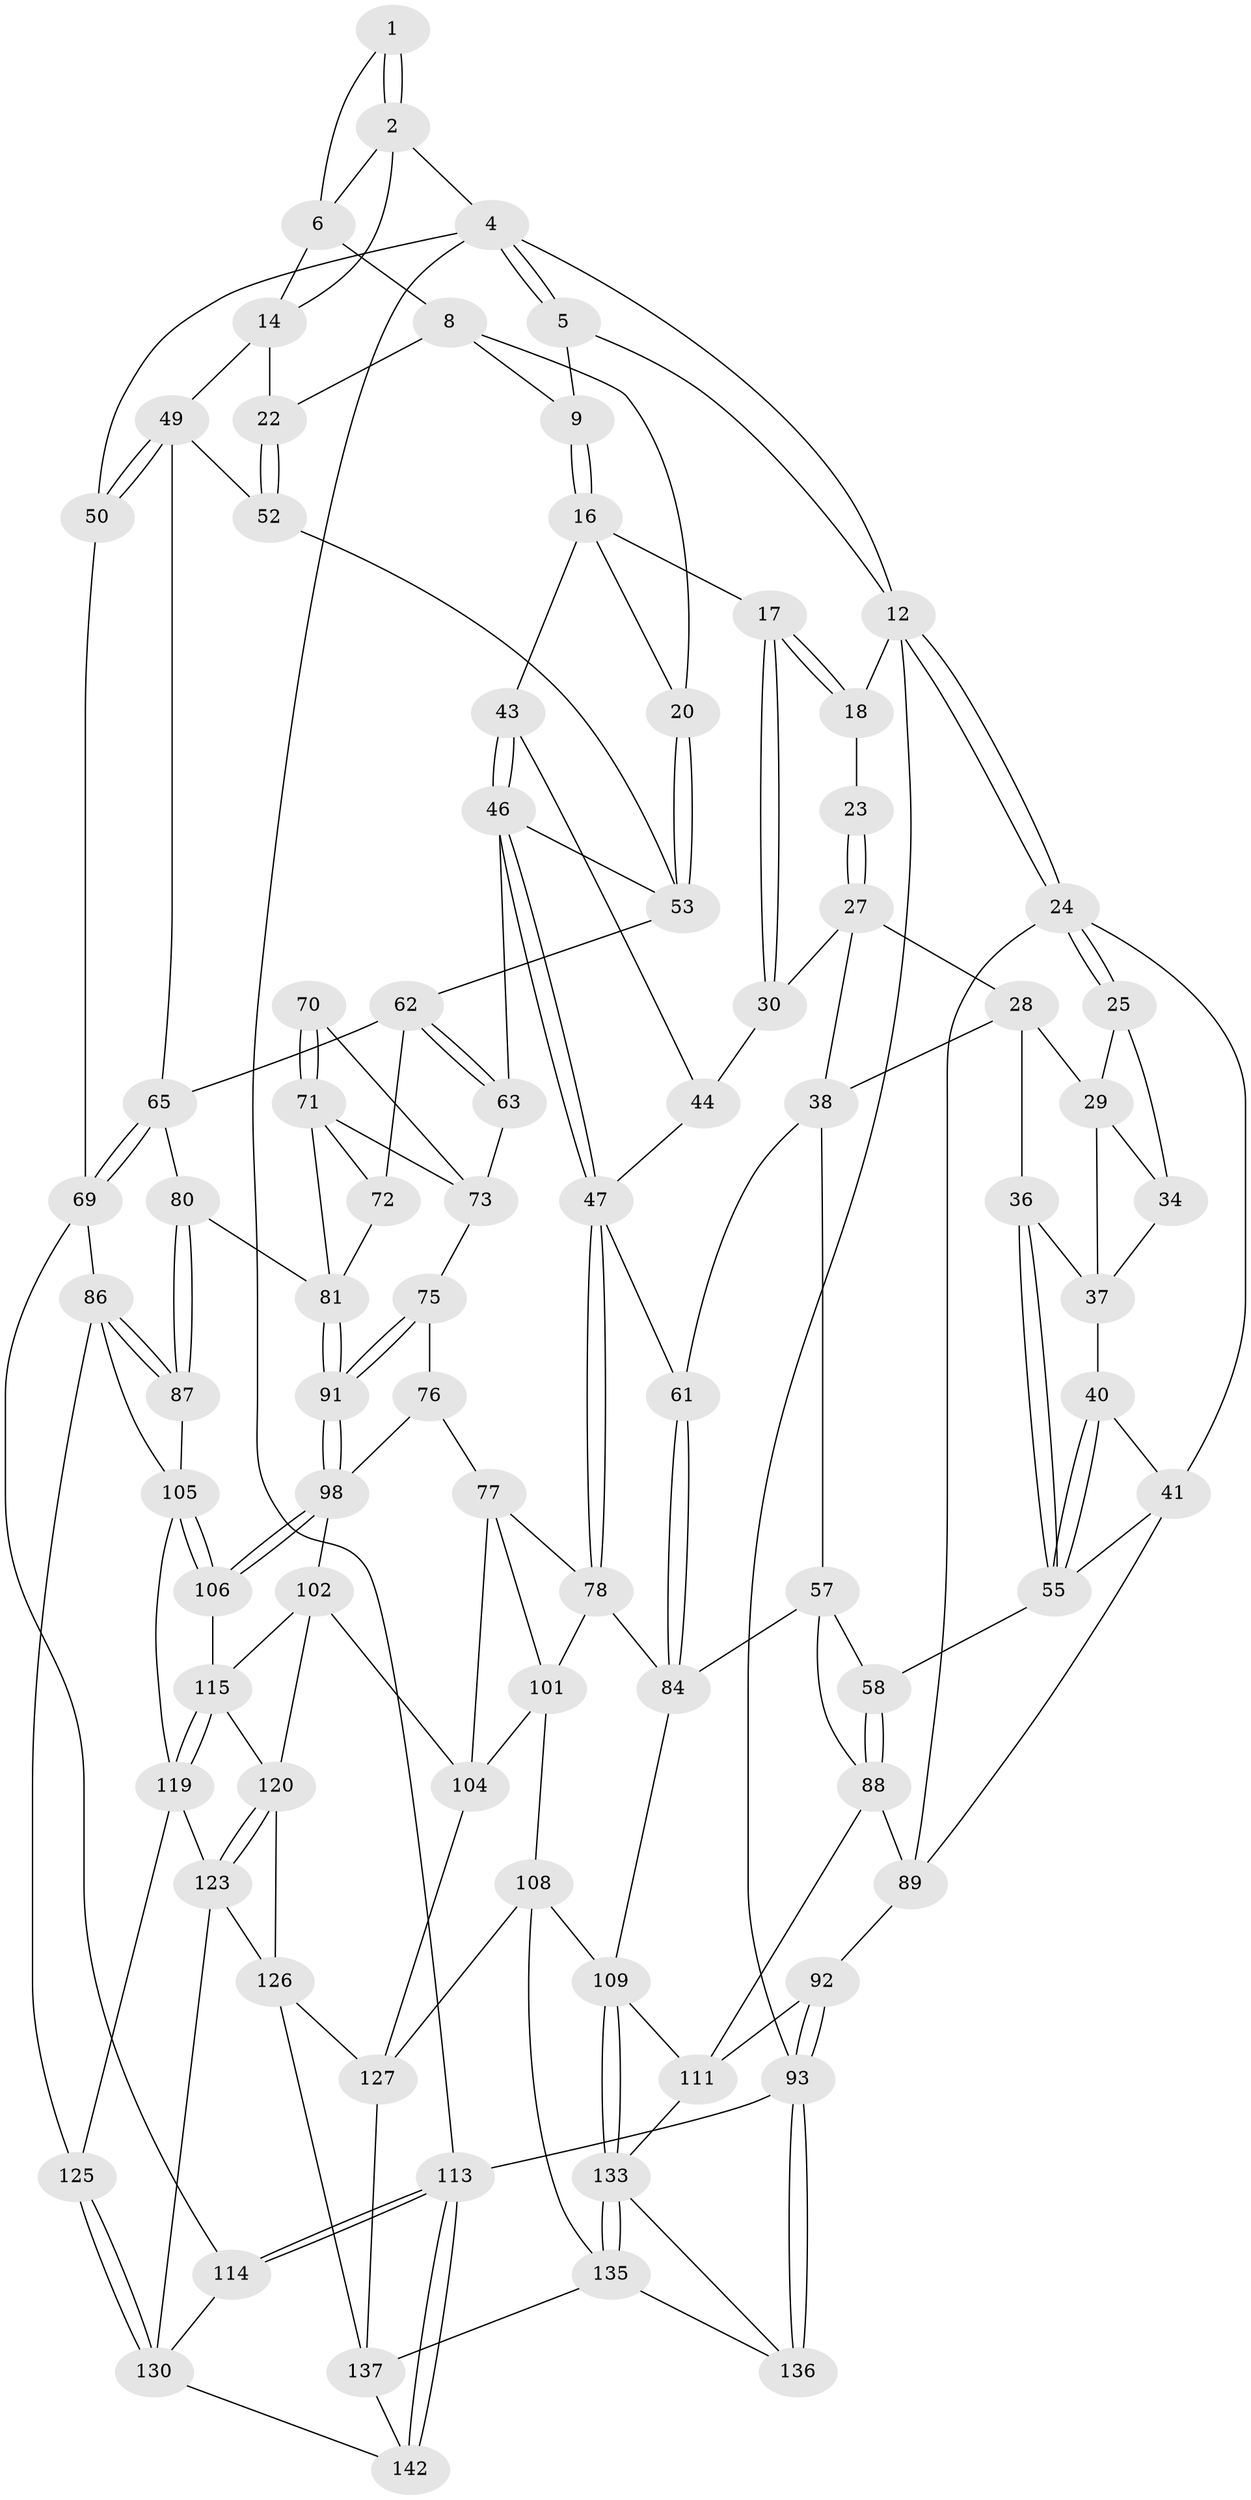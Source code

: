 // Generated by graph-tools (version 1.1) at 2025/24/03/03/25 07:24:31]
// undirected, 85 vertices, 190 edges
graph export_dot {
graph [start="1"]
  node [color=gray90,style=filled];
  1 [pos="+0.7784108992171792+0"];
  2 [pos="+0.8535787727182403+0.08665753273019844",super="+3"];
  4 [pos="+1+0",super="+11"];
  5 [pos="+0.7765442578755771+0",super="+10"];
  6 [pos="+0.750774009063064+0.07673132178632583",super="+7"];
  8 [pos="+0.7235166940425681+0.10646898100211666",super="+19"];
  9 [pos="+0.6576021712295205+0.08379817933104476"];
  12 [pos="+0+0",super="+13"];
  14 [pos="+0.89086129307108+0.19246659293758736",super="+15"];
  16 [pos="+0.5892844927212649+0.1513295407511072",super="+21"];
  17 [pos="+0.4616495857141815+0.13338122212292555"];
  18 [pos="+0.3723175842290119+0"];
  20 [pos="+0.670248104527892+0.24261688120051245"];
  22 [pos="+0.8313557144631137+0.2664856599048708"];
  23 [pos="+0.35855875406773924+0"];
  24 [pos="+0+0",super="+42"];
  25 [pos="+0+0.07399804462763523",super="+26"];
  27 [pos="+0.275777892273491+0.12130794213361068",super="+32"];
  28 [pos="+0.2550083874564862+0.139966716958909",super="+35"];
  29 [pos="+0.18648119279060585+0.16406406918772348",super="+33"];
  30 [pos="+0.4590202561899201+0.1726831824671892",super="+31"];
  34 [pos="+0.050981980744642996+0.14068278513987134"];
  36 [pos="+0.2029491085257467+0.27107887963366256"];
  37 [pos="+0.16026943774380814+0.24314599051058902",super="+39"];
  38 [pos="+0.32265601459700505+0.27725804011713084",super="+56"];
  40 [pos="+0.05114601881733757+0.3359153344511888"];
  41 [pos="+0.03842120326119629+0.3389973864674266",super="+68"];
  43 [pos="+0.5996487482395817+0.25457609946279924"];
  44 [pos="+0.5947283557779274+0.25467502096993144",super="+45"];
  46 [pos="+0.5437992582504982+0.4240088979075852",super="+54"];
  47 [pos="+0.5318723872676799+0.42647694801181907",super="+48"];
  49 [pos="+0.9952829053729189+0.20890821670472687",super="+51"];
  50 [pos="+1+0.22606125442956854"];
  52 [pos="+0.8336924390777193+0.2853307121352843"];
  53 [pos="+0.6570060013300002+0.34254720912288544",super="+60"];
  55 [pos="+0.2120674893024123+0.42864163033737057",super="+59"];
  57 [pos="+0.29815129575441107+0.4607983282840022",super="+95"];
  58 [pos="+0.2321330505488748+0.4489600894220576"];
  61 [pos="+0.3123780983575906+0.46159849366150335"];
  62 [pos="+0.7609881013297498+0.453738667669961",super="+67"];
  63 [pos="+0.6708722338205955+0.43620226736924816",super="+64"];
  65 [pos="+0.9615979957920102+0.43298257454814715",super="+66"];
  69 [pos="+1+0.46647092243256294",super="+85"];
  70 [pos="+0.6868930070512288+0.5189805753275514"];
  71 [pos="+0.6973745376529558+0.5514917423652614",super="+79"];
  72 [pos="+0.7451646444742381+0.5124900698962216"];
  73 [pos="+0.6451756238438604+0.5091710828559621",super="+74"];
  75 [pos="+0.6568037459691387+0.5770240355282635"];
  76 [pos="+0.59471807224674+0.6054520272781326"];
  77 [pos="+0.5932269492521466+0.6055076737062897",super="+100"];
  78 [pos="+0.5432451781992507+0.5402807114416868",super="+83"];
  80 [pos="+0.8498772101024474+0.5905862954493791"];
  81 [pos="+0.7726058280487577+0.6221282619936348",super="+82"];
  84 [pos="+0.3791087775394986+0.612381407377942",super="+97"];
  86 [pos="+1+0.6957905526445367",super="+124"];
  87 [pos="+0.898741097521161+0.6395262614299376"];
  88 [pos="+0.14176957410657812+0.6467899144813406",super="+96"];
  89 [pos="+0+0.5848844734517734",super="+90"];
  91 [pos="+0.7414943842862078+0.6671053539350671"];
  92 [pos="+0+0.6543184578580568"];
  93 [pos="+0+1",super="+94"];
  98 [pos="+0.7409101199662175+0.6695018810490997",super="+99"];
  101 [pos="+0.4646504792459509+0.6927205747561769",super="+107"];
  102 [pos="+0.6919626418279893+0.6976382272315246",super="+103"];
  104 [pos="+0.6244321293786711+0.7538658251988666",super="+117"];
  105 [pos="+0.8033538151820959+0.7358593877272804",super="+118"];
  106 [pos="+0.7985974362623345+0.7330567321506454"];
  108 [pos="+0.4331001380185078+0.8103438079073487",super="+129"];
  109 [pos="+0.31058165584811187+0.7912991755173602",super="+110"];
  111 [pos="+0.1883252467266787+0.72876462499441",super="+112"];
  113 [pos="+1+1"];
  114 [pos="+1+0.8249006099209665"];
  115 [pos="+0.7345146432962727+0.7744586130157098",super="+116"];
  119 [pos="+0.790154008118834+0.8242354285535155",super="+122"];
  120 [pos="+0.6999497965653542+0.8174425997396549",super="+121"];
  123 [pos="+0.748149082394695+0.8905142020465638",super="+131"];
  125 [pos="+0.8878710693514572+0.8597271641961033"];
  126 [pos="+0.6225566310186397+0.8722420875358706",super="+132"];
  127 [pos="+0.5579612815498125+0.8561511860235907",super="+128"];
  130 [pos="+0.9231329530544139+0.8754223514422623",super="+138"];
  133 [pos="+0.25258187549466377+0.9414478128387891",super="+134"];
  135 [pos="+0.28386344840875927+1",super="+139"];
  136 [pos="+0.08662352580393766+0.8726910806984092",super="+140"];
  137 [pos="+0.5539884271510764+0.983390075589319",super="+141"];
  142 [pos="+0.7422956303431356+1"];
  1 -- 2;
  1 -- 2;
  1 -- 6;
  2 -- 6;
  2 -- 4;
  2 -- 14;
  4 -- 5;
  4 -- 5;
  4 -- 113;
  4 -- 50;
  4 -- 12;
  5 -- 9;
  5 -- 12;
  6 -- 8;
  6 -- 14;
  8 -- 9;
  8 -- 20;
  8 -- 22;
  9 -- 16;
  9 -- 16;
  12 -- 24;
  12 -- 24;
  12 -- 18;
  12 -- 93;
  14 -- 49;
  14 -- 22;
  16 -- 17;
  16 -- 43;
  16 -- 20;
  17 -- 18;
  17 -- 18;
  17 -- 30;
  17 -- 30;
  18 -- 23;
  20 -- 53;
  20 -- 53;
  22 -- 52;
  22 -- 52;
  23 -- 27;
  23 -- 27;
  24 -- 25;
  24 -- 25;
  24 -- 41;
  24 -- 89;
  25 -- 34;
  25 -- 29;
  27 -- 28;
  27 -- 38;
  27 -- 30;
  28 -- 29;
  28 -- 38;
  28 -- 36;
  29 -- 34;
  29 -- 37;
  30 -- 44 [weight=2];
  34 -- 37;
  36 -- 37;
  36 -- 55;
  36 -- 55;
  37 -- 40;
  38 -- 57;
  38 -- 61;
  40 -- 41;
  40 -- 55;
  40 -- 55;
  41 -- 89;
  41 -- 55;
  43 -- 44;
  43 -- 46;
  43 -- 46;
  44 -- 47;
  46 -- 47;
  46 -- 47;
  46 -- 53;
  46 -- 63;
  47 -- 78;
  47 -- 78;
  47 -- 61;
  49 -- 50;
  49 -- 50;
  49 -- 65;
  49 -- 52;
  50 -- 69;
  52 -- 53;
  53 -- 62;
  55 -- 58;
  57 -- 58;
  57 -- 88;
  57 -- 84;
  58 -- 88;
  58 -- 88;
  61 -- 84;
  61 -- 84;
  62 -- 63;
  62 -- 63;
  62 -- 72;
  62 -- 65;
  63 -- 73;
  65 -- 69;
  65 -- 69;
  65 -- 80;
  69 -- 114;
  69 -- 86;
  70 -- 71;
  70 -- 71;
  70 -- 73;
  71 -- 72;
  71 -- 81;
  71 -- 73;
  72 -- 81;
  73 -- 75;
  75 -- 76;
  75 -- 91;
  75 -- 91;
  76 -- 77;
  76 -- 98;
  77 -- 78;
  77 -- 104;
  77 -- 101;
  78 -- 84;
  78 -- 101;
  80 -- 81;
  80 -- 87;
  80 -- 87;
  81 -- 91;
  81 -- 91;
  84 -- 109;
  86 -- 87;
  86 -- 87;
  86 -- 125;
  86 -- 105;
  87 -- 105;
  88 -- 89;
  88 -- 111;
  89 -- 92;
  91 -- 98;
  91 -- 98;
  92 -- 93;
  92 -- 93;
  92 -- 111;
  93 -- 136 [weight=2];
  93 -- 136;
  93 -- 113;
  98 -- 106;
  98 -- 106;
  98 -- 102;
  101 -- 104;
  101 -- 108;
  102 -- 104;
  102 -- 120;
  102 -- 115;
  104 -- 127;
  105 -- 106;
  105 -- 106;
  105 -- 119;
  106 -- 115;
  108 -- 109;
  108 -- 135;
  108 -- 127;
  109 -- 133;
  109 -- 133;
  109 -- 111;
  111 -- 133;
  113 -- 114;
  113 -- 114;
  113 -- 142;
  113 -- 142;
  114 -- 130;
  115 -- 119;
  115 -- 119;
  115 -- 120;
  119 -- 123;
  119 -- 125;
  120 -- 123;
  120 -- 123;
  120 -- 126;
  123 -- 130;
  123 -- 126;
  125 -- 130;
  125 -- 130;
  126 -- 127;
  126 -- 137;
  127 -- 137;
  130 -- 142;
  133 -- 135;
  133 -- 135;
  133 -- 136;
  135 -- 136;
  135 -- 137;
  137 -- 142;
}
